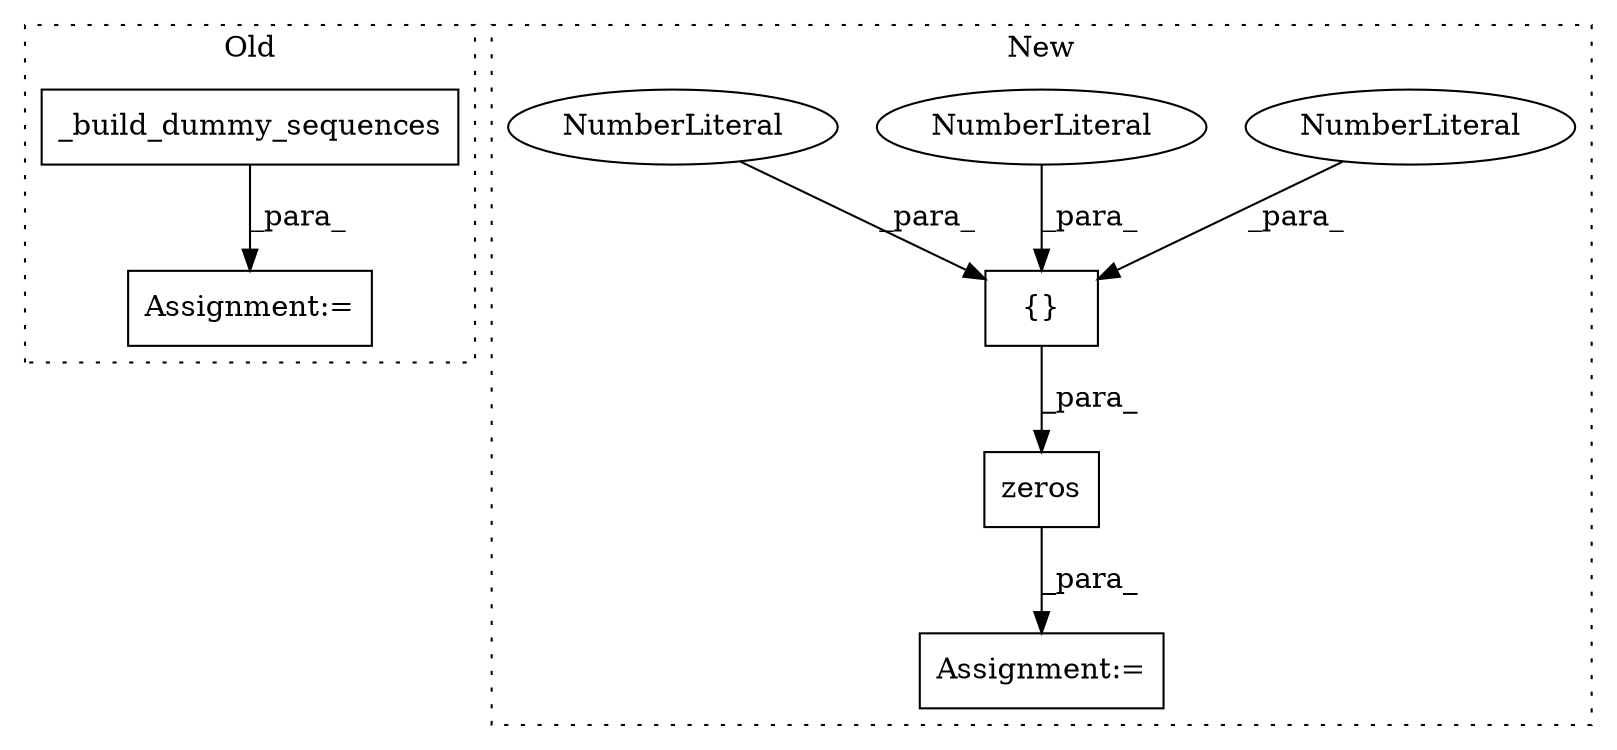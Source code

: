 digraph G {
subgraph cluster0 {
1 [label="_build_dummy_sequences" a="32" s="9118,9147" l="23,1" shape="box"];
6 [label="Assignment:=" a="7" s="9106" l="12" shape="box"];
label = "Old";
style="dotted";
}
subgraph cluster1 {
2 [label="{}" a="4" s="9160,9167" l="1,1" shape="box"];
3 [label="NumberLiteral" a="34" s="9161" l="1" shape="ellipse"];
4 [label="NumberLiteral" a="34" s="9163" l="1" shape="ellipse"];
5 [label="NumberLiteral" a="34" s="9165" l="2" shape="ellipse"];
7 [label="Assignment:=" a="7" s="9087" l="1" shape="box"];
8 [label="zeros" a="32" s="9145,9168" l="6,1" shape="box"];
label = "New";
style="dotted";
}
1 -> 6 [label="_para_"];
2 -> 8 [label="_para_"];
3 -> 2 [label="_para_"];
4 -> 2 [label="_para_"];
5 -> 2 [label="_para_"];
8 -> 7 [label="_para_"];
}